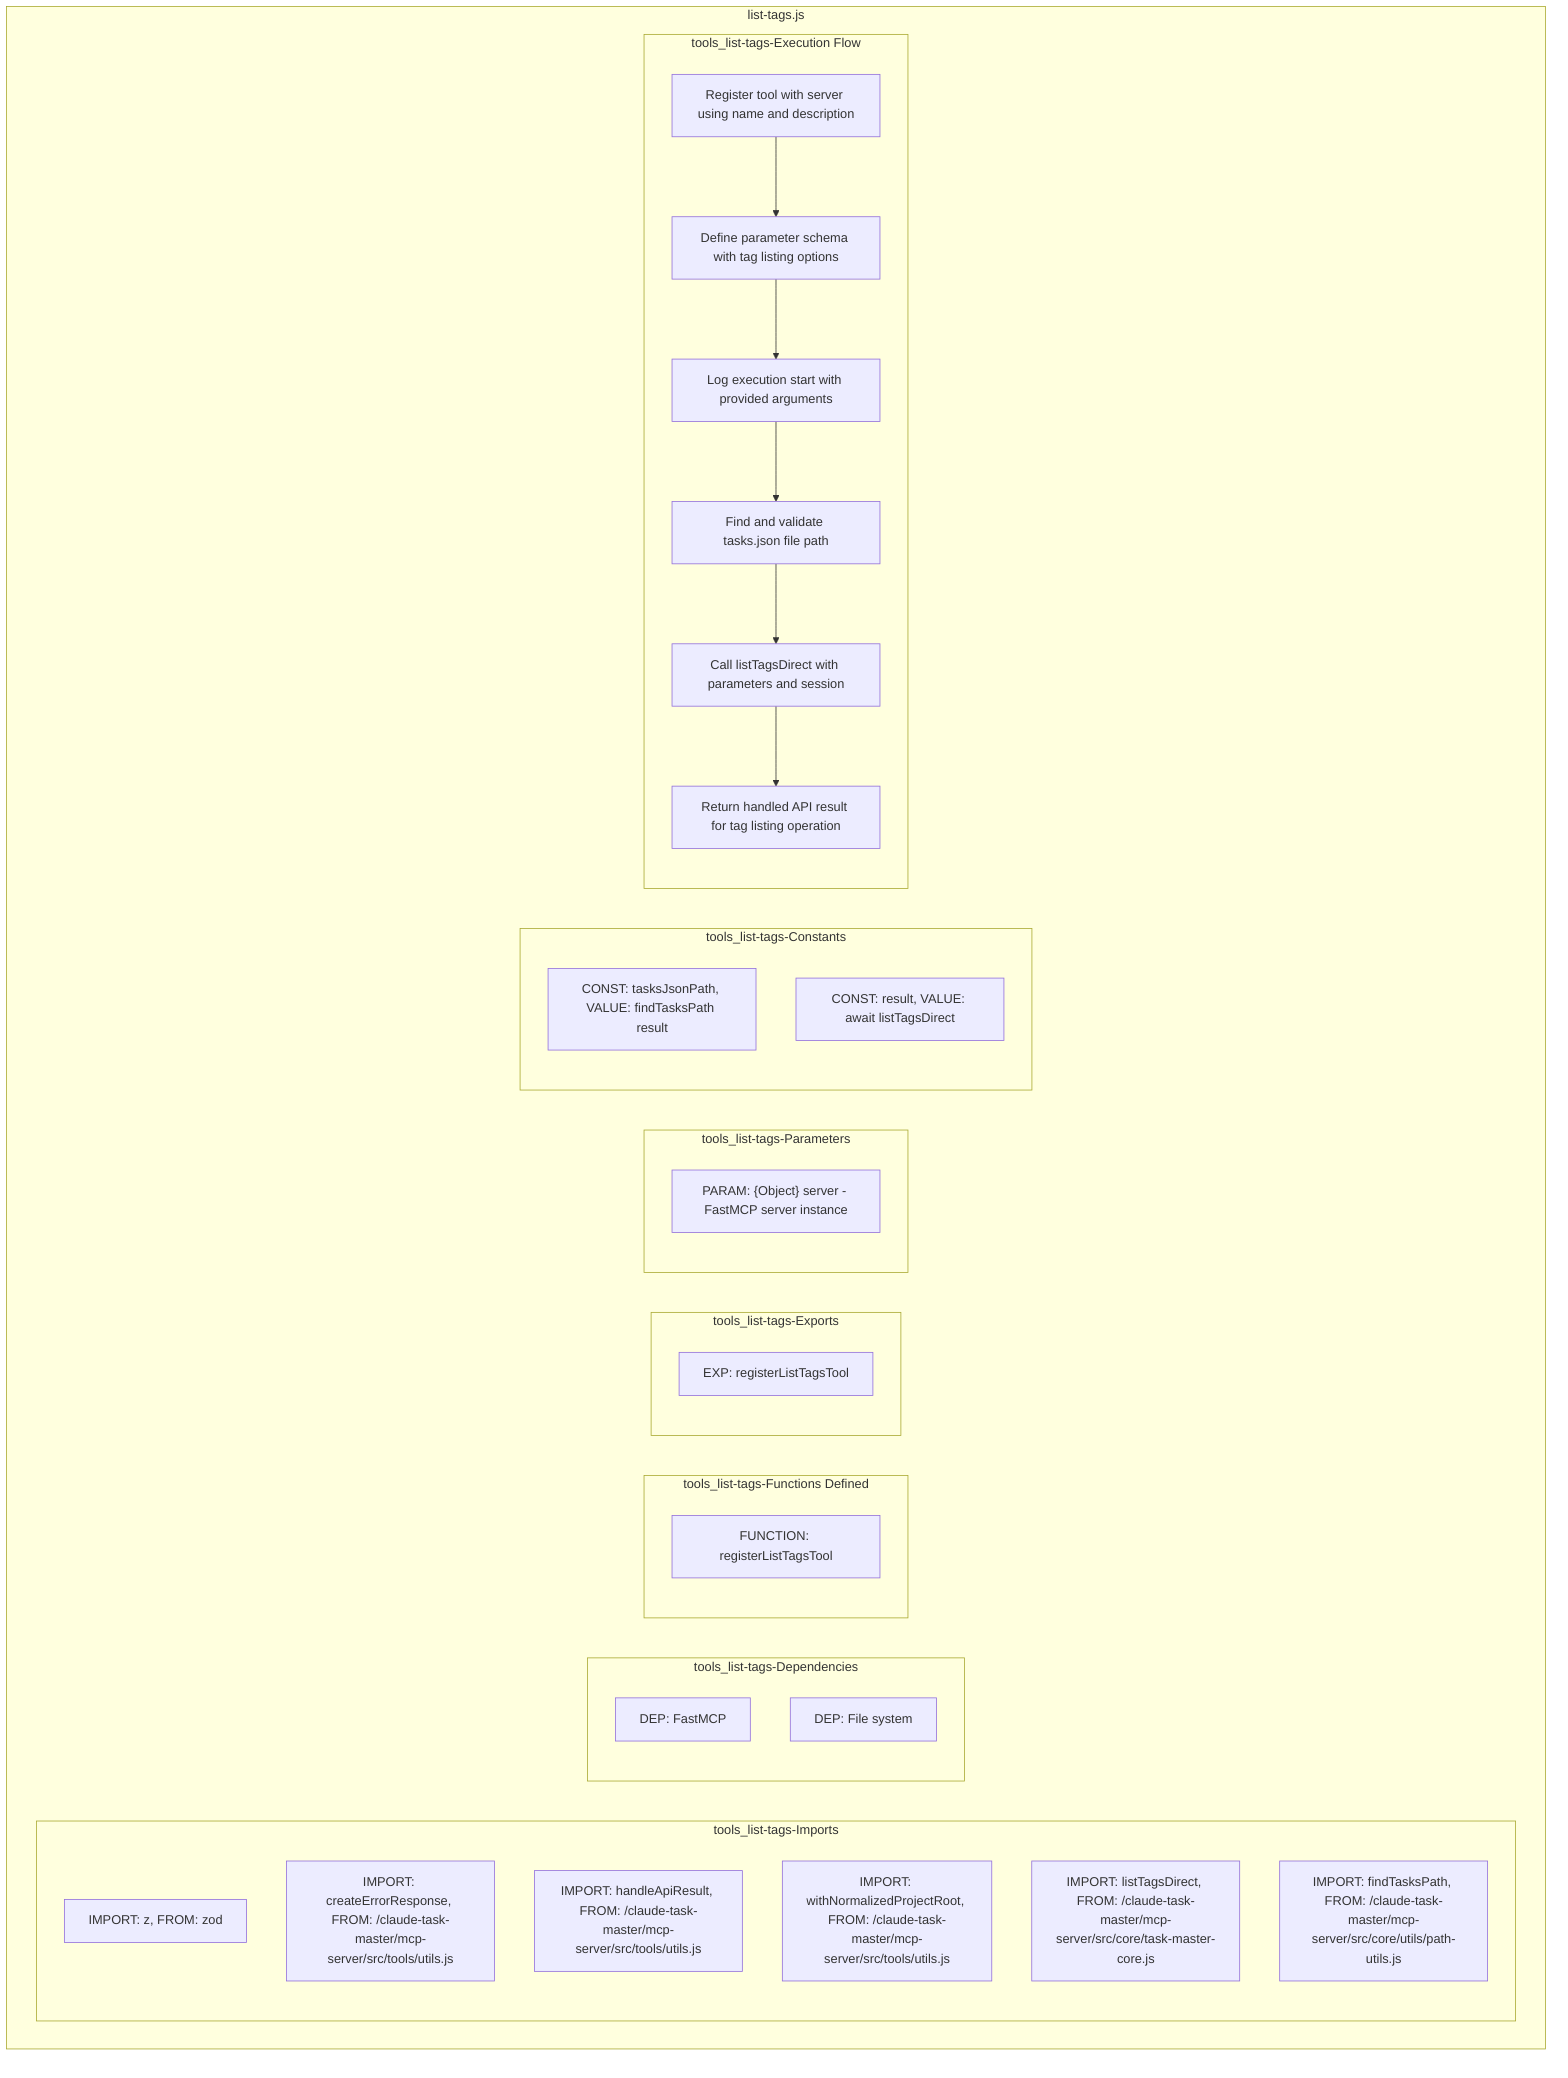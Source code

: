 flowchart TB
    subgraph tools_list-tags-Imports["tools_list-tags-Imports"]
        I1["IMPORT: z, FROM: zod"]
        I2["IMPORT: createErrorResponse, FROM: /claude-task-master/mcp-server/src/tools/utils.js"]
        I3["IMPORT: handleApiResult, FROM: /claude-task-master/mcp-server/src/tools/utils.js"]
        I4["IMPORT: withNormalizedProjectRoot, FROM: /claude-task-master/mcp-server/src/tools/utils.js"]
        I5["IMPORT: listTagsDirect, FROM: /claude-task-master/mcp-server/src/core/task-master-core.js"]
        I6["IMPORT: findTasksPath, FROM: /claude-task-master/mcp-server/src/core/utils/path-utils.js"]
    end
    subgraph tools_list-tags-Dependencies["tools_list-tags-Dependencies"]
        D1["DEP: FastMCP"]
        D2["DEP: File system"]
    end
    subgraph tools_list-tags-FunctionsDefined["tools_list-tags-Functions Defined"]
        FU1["FUNCTION: registerListTagsTool"]
    end
    subgraph tools_list-tags-Exports["tools_list-tags-Exports"]
        E1["EXP: registerListTagsTool"]
    end
    subgraph tools_list-tags-Parameters["tools_list-tags-Parameters"]
        P1["PARAM: {Object} server - FastMCP server instance"]
    end
    subgraph tools_list-tags-Constants["tools_list-tags-Constants"]
        C1["CONST: tasksJsonPath, VALUE: findTasksPath result"]
        C2["CONST: result, VALUE: await listTagsDirect"]
    end
    subgraph tools_list-tags-ExecutionFlow["tools_list-tags-Execution Flow"]
        FL1["Register tool with server using name and description"]
        FL2["Define parameter schema with tag listing options"]
        FL3["Log execution start with provided arguments"]
        FL4["Find and validate tasks.json file path"]
        FL5["Call listTagsDirect with parameters and session"]
        FL6["Return handled API result for tag listing operation"]
    end
    subgraph tools_list-tags["list-tags.js"]
        tools_list-tags-Imports
        tools_list-tags-Dependencies
        tools_list-tags-FunctionsDefined
        tools_list-tags-Exports
        tools_list-tags-Parameters
        tools_list-tags-Constants
        tools_list-tags-ExecutionFlow
    end
    FL1 --> FL2
    FL2 --> FL3
    FL3 --> FL4
    FL4 --> FL5
    FL5 --> FL6
